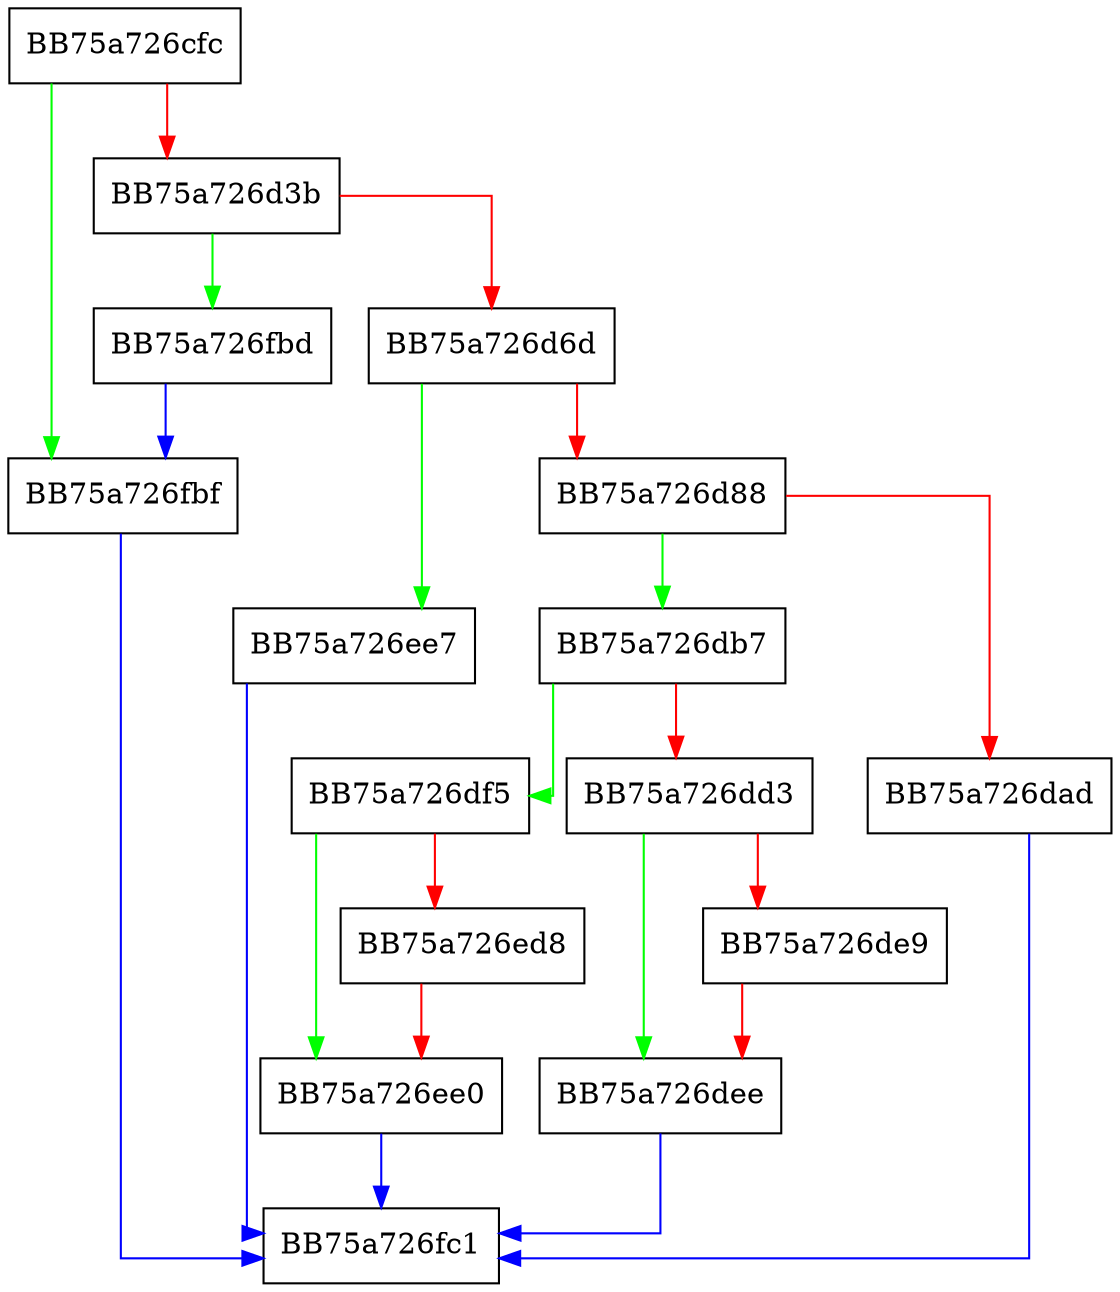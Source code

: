 digraph ResmgrCheckResourceHash {
  node [shape="box"];
  graph [splines=ortho];
  BB75a726cfc -> BB75a726fbf [color="green"];
  BB75a726cfc -> BB75a726d3b [color="red"];
  BB75a726d3b -> BB75a726fbd [color="green"];
  BB75a726d3b -> BB75a726d6d [color="red"];
  BB75a726d6d -> BB75a726ee7 [color="green"];
  BB75a726d6d -> BB75a726d88 [color="red"];
  BB75a726d88 -> BB75a726db7 [color="green"];
  BB75a726d88 -> BB75a726dad [color="red"];
  BB75a726dad -> BB75a726fc1 [color="blue"];
  BB75a726db7 -> BB75a726df5 [color="green"];
  BB75a726db7 -> BB75a726dd3 [color="red"];
  BB75a726dd3 -> BB75a726dee [color="green"];
  BB75a726dd3 -> BB75a726de9 [color="red"];
  BB75a726de9 -> BB75a726dee [color="red"];
  BB75a726dee -> BB75a726fc1 [color="blue"];
  BB75a726df5 -> BB75a726ee0 [color="green"];
  BB75a726df5 -> BB75a726ed8 [color="red"];
  BB75a726ed8 -> BB75a726ee0 [color="red"];
  BB75a726ee0 -> BB75a726fc1 [color="blue"];
  BB75a726ee7 -> BB75a726fc1 [color="blue"];
  BB75a726fbd -> BB75a726fbf [color="blue"];
  BB75a726fbf -> BB75a726fc1 [color="blue"];
}